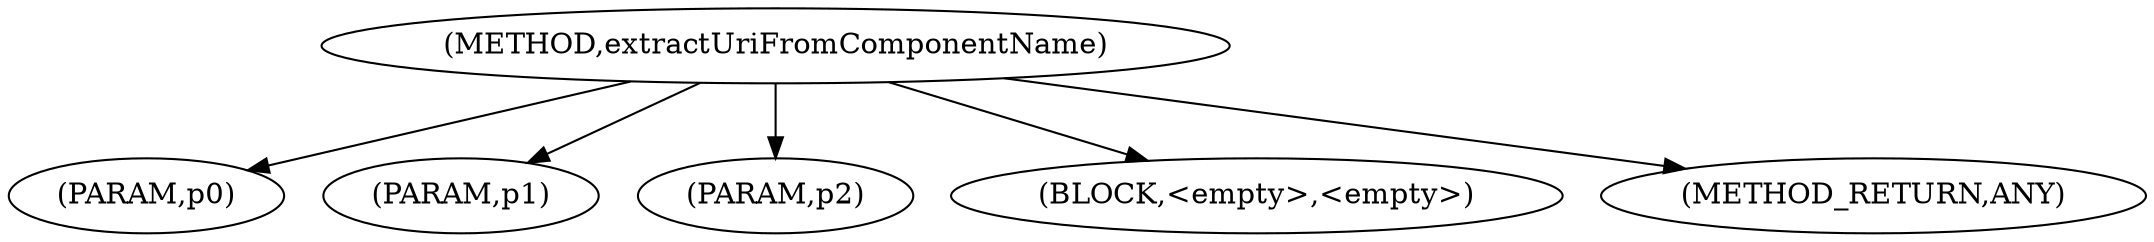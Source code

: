 digraph "extractUriFromComponentName" {  
"2829" [label = <(METHOD,extractUriFromComponentName)> ]
"2830" [label = <(PARAM,p0)> ]
"2831" [label = <(PARAM,p1)> ]
"2832" [label = <(PARAM,p2)> ]
"2833" [label = <(BLOCK,&lt;empty&gt;,&lt;empty&gt;)> ]
"2834" [label = <(METHOD_RETURN,ANY)> ]
  "2829" -> "2830" 
  "2829" -> "2831" 
  "2829" -> "2833" 
  "2829" -> "2832" 
  "2829" -> "2834" 
}
